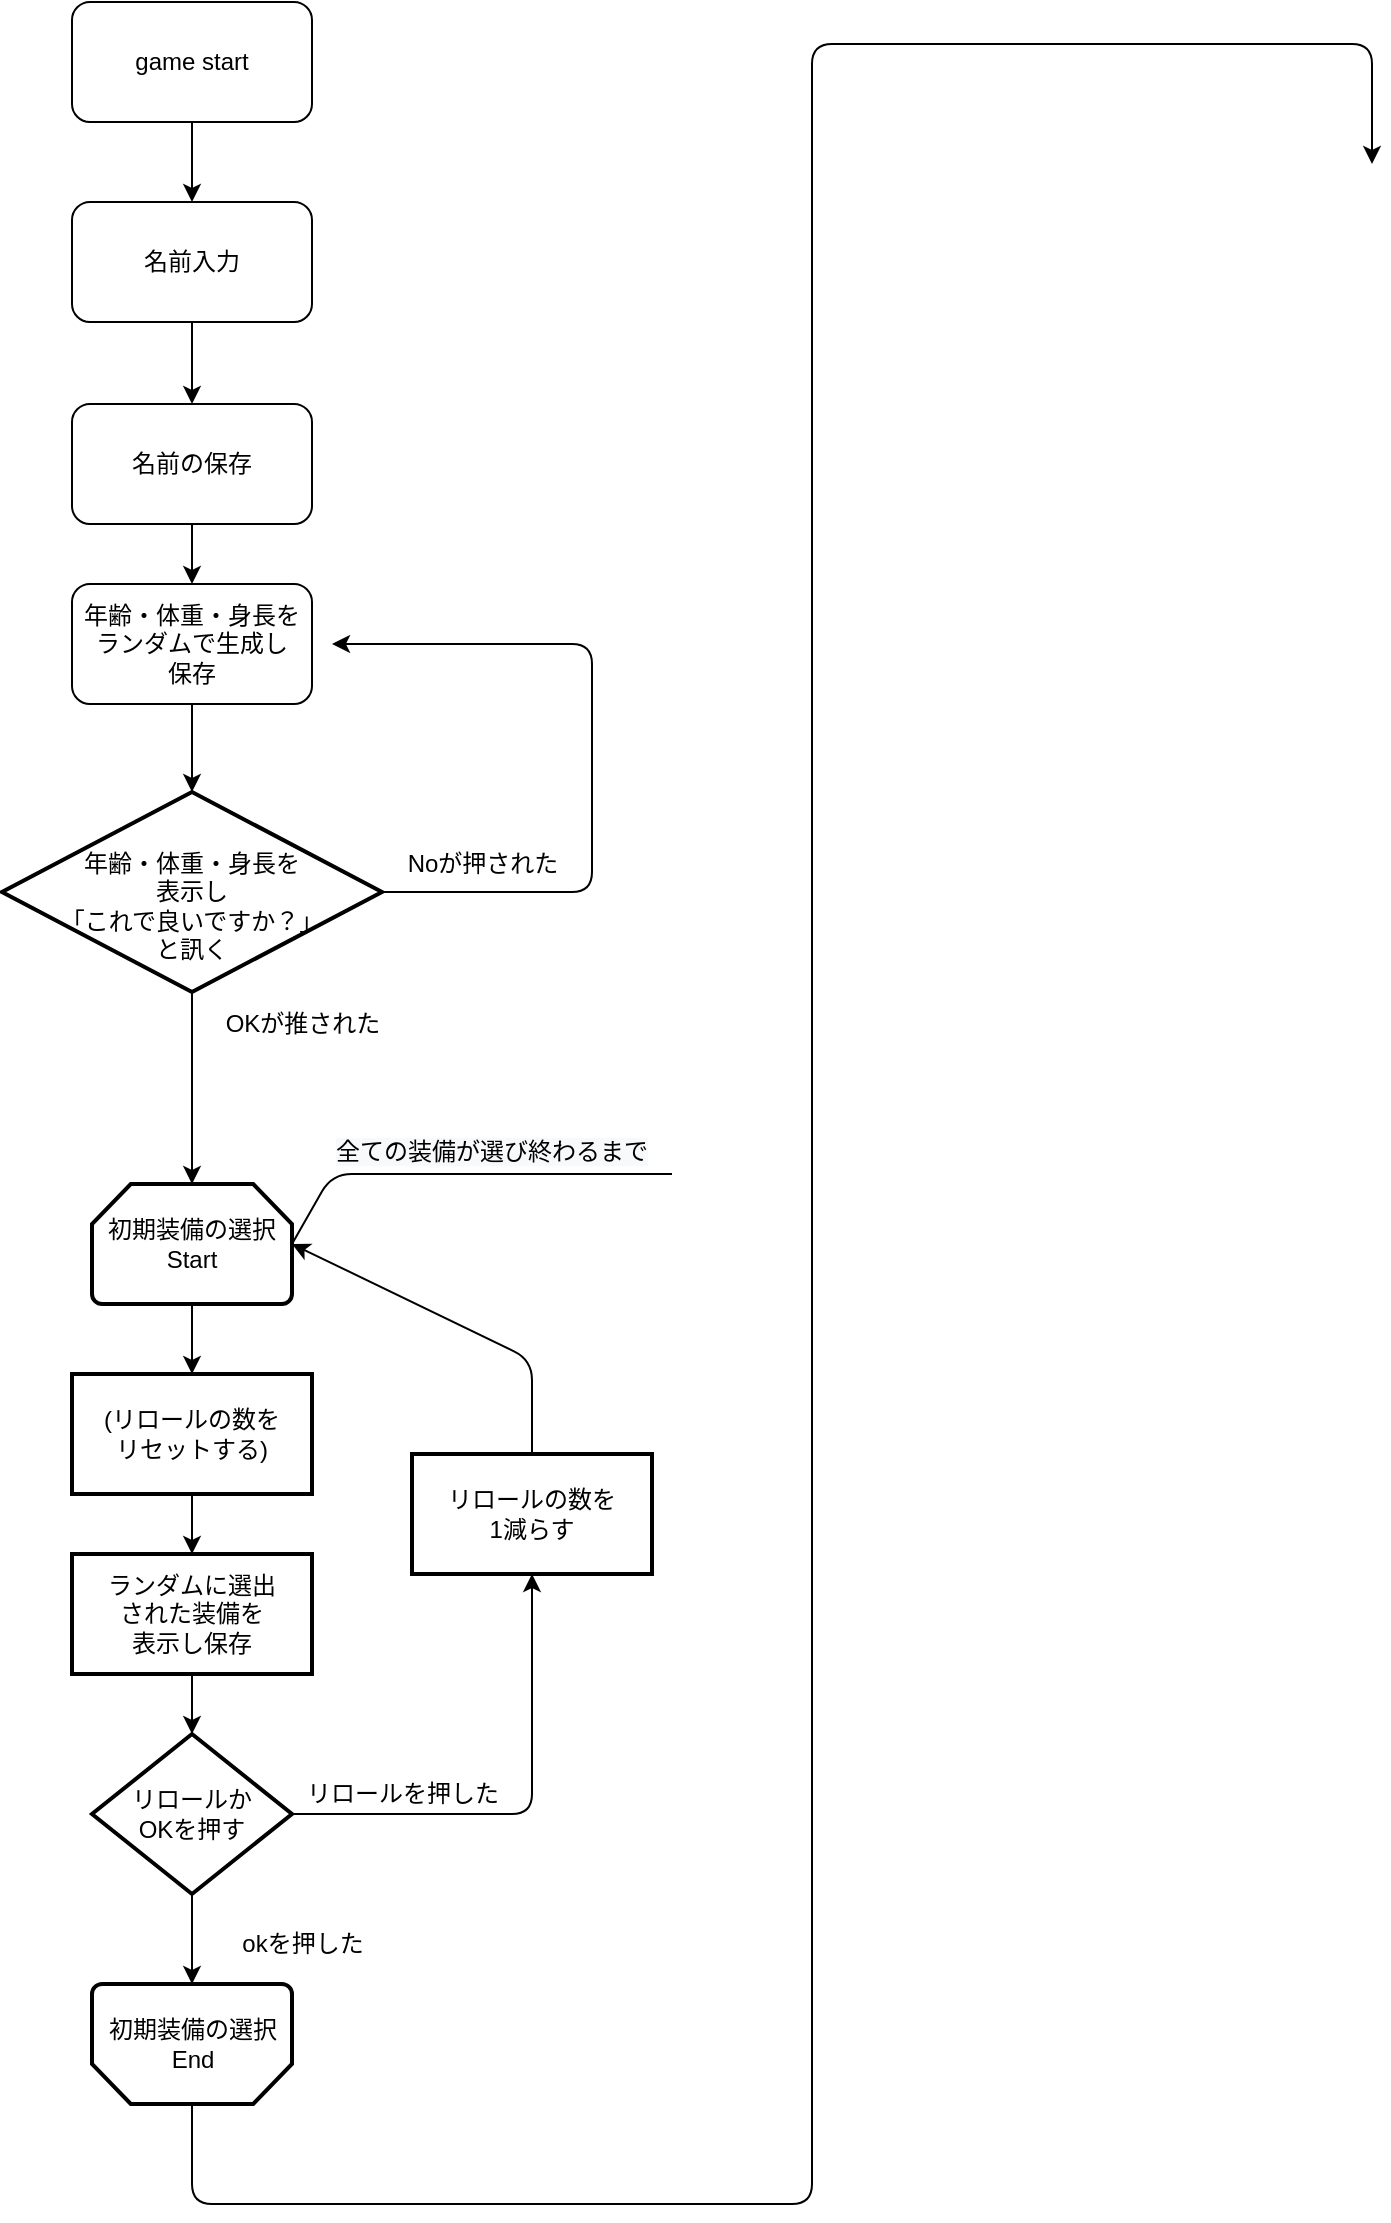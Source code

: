 <mxfile>
    <diagram id="nRBnsiOyZz3IdpzVyjrA" name="ページ1">
        <mxGraphModel dx="2120" dy="1134" grid="1" gridSize="10" guides="1" tooltips="1" connect="1" arrows="1" fold="1" page="1" pageScale="1" pageWidth="1169" pageHeight="827" math="0" shadow="0">
            <root>
                <mxCell id="0"/>
                <mxCell id="1" parent="0"/>
                <mxCell id="4" style="edgeStyle=none;html=1;entryX=0.5;entryY=0;entryDx=0;entryDy=0;" edge="1" parent="1" source="2" target="3">
                    <mxGeometry relative="1" as="geometry"/>
                </mxCell>
                <mxCell id="2" value="game start" style="rounded=1;whiteSpace=wrap;html=1;" vertex="1" parent="1">
                    <mxGeometry x="40" y="19" width="120" height="60" as="geometry"/>
                </mxCell>
                <mxCell id="40" value="" style="edgeStyle=none;html=1;" edge="1" parent="1" source="3" target="39">
                    <mxGeometry relative="1" as="geometry"/>
                </mxCell>
                <mxCell id="3" value="名前入力" style="rounded=1;whiteSpace=wrap;html=1;" vertex="1" parent="1">
                    <mxGeometry x="40" y="119" width="120" height="60" as="geometry"/>
                </mxCell>
                <mxCell id="18" value="" style="edgeStyle=none;html=1;exitX=0.5;exitY=1;exitDx=0;exitDy=0;" edge="1" parent="1" source="26" target="17">
                    <mxGeometry relative="1" as="geometry"/>
                </mxCell>
                <mxCell id="27" value="" style="edgeStyle=none;html=1;" edge="1" parent="1" source="12" target="26">
                    <mxGeometry relative="1" as="geometry"/>
                </mxCell>
                <mxCell id="12" value="初期装備の選択&lt;br&gt;Start" style="strokeWidth=2;html=1;shape=mxgraph.flowchart.loop_limit;whiteSpace=wrap;" vertex="1" parent="1">
                    <mxGeometry x="50" y="610" width="100" height="60" as="geometry"/>
                </mxCell>
                <mxCell id="14" value="" style="endArrow=none;html=1;exitX=1;exitY=0.5;exitDx=0;exitDy=0;exitPerimeter=0;" edge="1" parent="1" source="12">
                    <mxGeometry width="50" height="50" relative="1" as="geometry">
                        <mxPoint x="220" y="745" as="sourcePoint"/>
                        <mxPoint x="340" y="605" as="targetPoint"/>
                        <Array as="points">
                            <mxPoint x="170" y="605"/>
                        </Array>
                    </mxGeometry>
                </mxCell>
                <mxCell id="15" value="&lt;span style=&quot;color: rgb(0, 0, 0); font-family: helvetica; font-size: 12px; font-style: normal; font-weight: 400; letter-spacing: normal; text-align: center; text-indent: 0px; text-transform: none; word-spacing: 0px; background-color: rgb(248, 249, 250); display: inline; float: none;&quot;&gt;全ての装備が選び終わるまで&lt;/span&gt;" style="text;whiteSpace=wrap;html=1;" vertex="1" parent="1">
                    <mxGeometry x="170" y="580" width="180" height="30" as="geometry"/>
                </mxCell>
                <mxCell id="22" value="" style="edgeStyle=none;html=1;" edge="1" parent="1" source="17" target="21">
                    <mxGeometry relative="1" as="geometry"/>
                </mxCell>
                <mxCell id="17" value="ランダムに選出&lt;br&gt;された装備を&lt;br&gt;表示し保存" style="whiteSpace=wrap;html=1;strokeWidth=2;" vertex="1" parent="1">
                    <mxGeometry x="40" y="795" width="120" height="60" as="geometry"/>
                </mxCell>
                <mxCell id="25" value="" style="edgeStyle=none;html=1;" edge="1" parent="1" source="21" target="24">
                    <mxGeometry relative="1" as="geometry">
                        <Array as="points">
                            <mxPoint x="270" y="925"/>
                        </Array>
                    </mxGeometry>
                </mxCell>
                <mxCell id="32" value="" style="edgeStyle=none;html=1;entryX=0.5;entryY=1;entryDx=0;entryDy=0;entryPerimeter=0;" edge="1" parent="1" source="21" target="35">
                    <mxGeometry relative="1" as="geometry">
                        <mxPoint x="100" y="1005" as="targetPoint"/>
                    </mxGeometry>
                </mxCell>
                <mxCell id="21" value="リロールか&lt;br&gt;OKを押す" style="rhombus;whiteSpace=wrap;html=1;strokeWidth=2;" vertex="1" parent="1">
                    <mxGeometry x="50" y="885" width="100" height="80" as="geometry"/>
                </mxCell>
                <mxCell id="28" style="edgeStyle=none;html=1;entryX=1;entryY=0.5;entryDx=0;entryDy=0;entryPerimeter=0;" edge="1" parent="1" source="24" target="12">
                    <mxGeometry relative="1" as="geometry">
                        <mxPoint x="270" y="675" as="targetPoint"/>
                        <Array as="points">
                            <mxPoint x="270" y="698"/>
                        </Array>
                    </mxGeometry>
                </mxCell>
                <mxCell id="24" value="リロールの数を&lt;br&gt;1減らす" style="whiteSpace=wrap;html=1;strokeWidth=2;" vertex="1" parent="1">
                    <mxGeometry x="210" y="745" width="120" height="60" as="geometry"/>
                </mxCell>
                <mxCell id="26" value="(リロールの数を&lt;br&gt;リセットする)" style="whiteSpace=wrap;html=1;strokeWidth=2;" vertex="1" parent="1">
                    <mxGeometry x="40" y="705" width="120" height="60" as="geometry"/>
                </mxCell>
                <mxCell id="29" value="リロールを押した" style="text;html=1;align=center;verticalAlign=middle;resizable=0;points=[];autosize=1;strokeColor=none;fillColor=none;" vertex="1" parent="1">
                    <mxGeometry x="150" y="905" width="110" height="20" as="geometry"/>
                </mxCell>
                <mxCell id="33" value="okを押した" style="text;html=1;align=center;verticalAlign=middle;resizable=0;points=[];autosize=1;strokeColor=none;fillColor=none;" vertex="1" parent="1">
                    <mxGeometry x="115" y="980" width="80" height="20" as="geometry"/>
                </mxCell>
                <mxCell id="38" style="edgeStyle=none;html=1;exitX=0.5;exitY=0;exitDx=0;exitDy=0;exitPerimeter=0;" edge="1" parent="1" source="35">
                    <mxGeometry relative="1" as="geometry">
                        <mxPoint x="690" y="100" as="targetPoint"/>
                        <Array as="points">
                            <mxPoint x="100" y="1120"/>
                            <mxPoint x="410" y="1120"/>
                            <mxPoint x="410" y="40"/>
                            <mxPoint x="690" y="40"/>
                        </Array>
                    </mxGeometry>
                </mxCell>
                <mxCell id="35" value="" style="strokeWidth=2;html=1;shape=mxgraph.flowchart.loop_limit;whiteSpace=wrap;rotation=-180;" vertex="1" parent="1">
                    <mxGeometry x="50" y="1010" width="100" height="60" as="geometry"/>
                </mxCell>
                <mxCell id="37" value="初期装備の選択&lt;br&gt;End" style="text;html=1;align=center;verticalAlign=middle;resizable=0;points=[];autosize=1;strokeColor=none;fillColor=none;" vertex="1" parent="1">
                    <mxGeometry x="50" y="1025" width="100" height="30" as="geometry"/>
                </mxCell>
                <mxCell id="42" value="" style="edgeStyle=none;html=1;" edge="1" parent="1" source="39" target="41">
                    <mxGeometry relative="1" as="geometry"/>
                </mxCell>
                <mxCell id="39" value="名前の保存" style="rounded=1;whiteSpace=wrap;html=1;" vertex="1" parent="1">
                    <mxGeometry x="40" y="220" width="120" height="60" as="geometry"/>
                </mxCell>
                <mxCell id="46" value="" style="edgeStyle=none;html=1;entryX=0.5;entryY=0;entryDx=0;entryDy=0;entryPerimeter=0;" edge="1" parent="1" source="41" target="47">
                    <mxGeometry relative="1" as="geometry">
                        <mxPoint x="100" y="440" as="targetPoint"/>
                    </mxGeometry>
                </mxCell>
                <mxCell id="41" value="年齢・体重・身長を&lt;br&gt;ランダムで生成し&lt;br&gt;保存" style="rounded=1;whiteSpace=wrap;html=1;" vertex="1" parent="1">
                    <mxGeometry x="40" y="310" width="120" height="60" as="geometry"/>
                </mxCell>
                <mxCell id="48" style="edgeStyle=none;html=1;exitX=0.5;exitY=1;exitDx=0;exitDy=0;exitPerimeter=0;entryX=0.5;entryY=0;entryDx=0;entryDy=0;entryPerimeter=0;" edge="1" parent="1" source="47" target="12">
                    <mxGeometry relative="1" as="geometry"/>
                </mxCell>
                <mxCell id="50" style="edgeStyle=none;html=1;exitX=1;exitY=0.5;exitDx=0;exitDy=0;exitPerimeter=0;" edge="1" parent="1" source="47">
                    <mxGeometry relative="1" as="geometry">
                        <mxPoint x="170" y="340" as="targetPoint"/>
                        <Array as="points">
                            <mxPoint x="300" y="464"/>
                            <mxPoint x="300" y="340"/>
                        </Array>
                    </mxGeometry>
                </mxCell>
                <mxCell id="47" value="&lt;br&gt;年齢・体重・身長を&lt;br&gt;表示し&lt;br&gt;「これで良いですか？」&lt;br&gt;と訊く" style="strokeWidth=2;html=1;shape=mxgraph.flowchart.decision;whiteSpace=wrap;" vertex="1" parent="1">
                    <mxGeometry x="5" y="414" width="190" height="100" as="geometry"/>
                </mxCell>
                <mxCell id="49" value="OKが推された" style="text;html=1;align=center;verticalAlign=middle;resizable=0;points=[];autosize=1;strokeColor=none;fillColor=none;" vertex="1" parent="1">
                    <mxGeometry x="110" y="520" width="90" height="20" as="geometry"/>
                </mxCell>
                <mxCell id="51" value="Noが押された" style="text;html=1;align=center;verticalAlign=middle;resizable=0;points=[];autosize=1;strokeColor=none;fillColor=none;" vertex="1" parent="1">
                    <mxGeometry x="200" y="440" width="90" height="20" as="geometry"/>
                </mxCell>
            </root>
        </mxGraphModel>
    </diagram>
</mxfile>